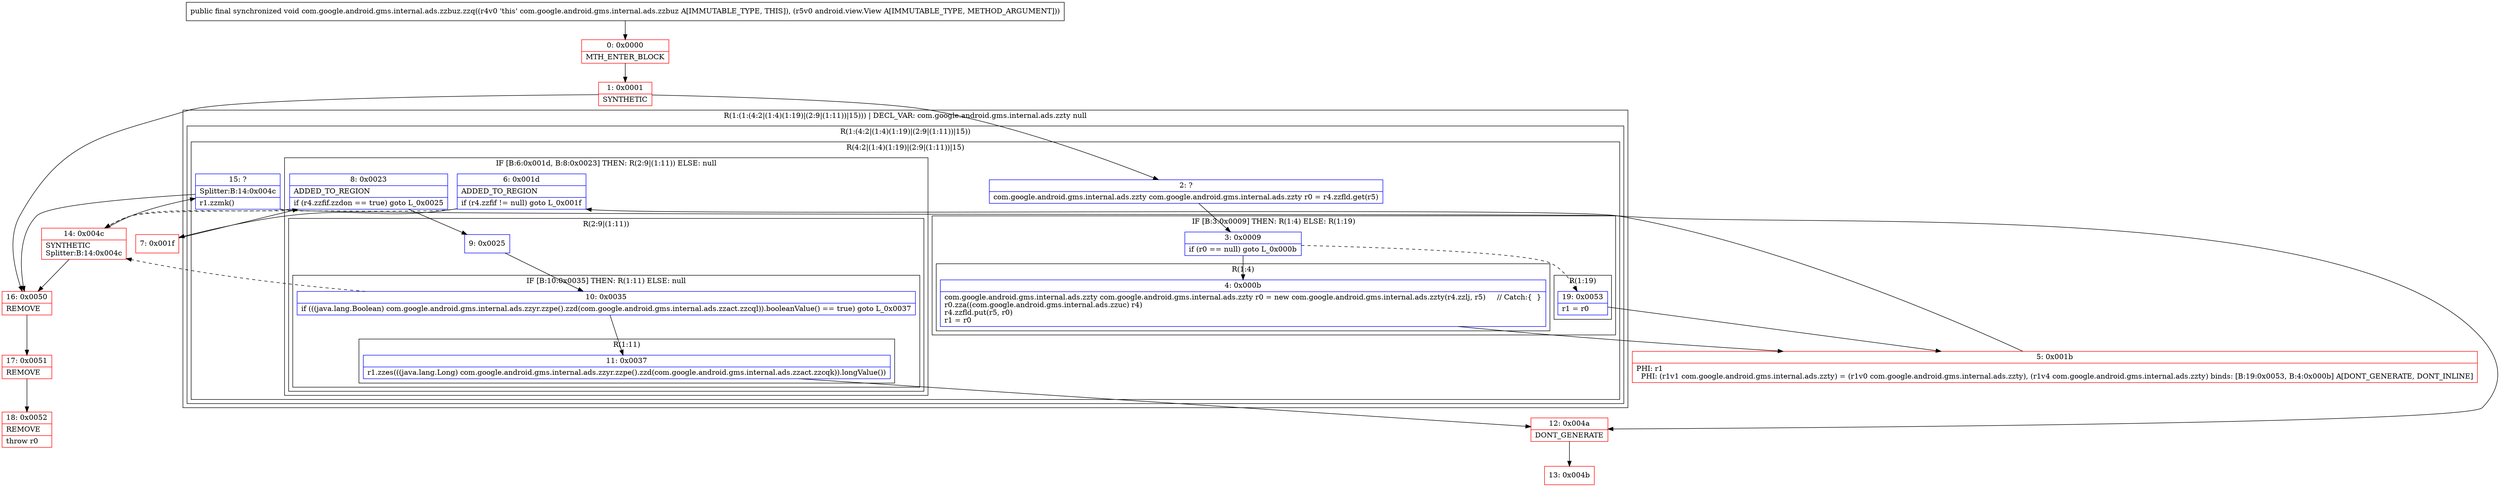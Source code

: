 digraph "CFG forcom.google.android.gms.internal.ads.zzbuz.zzq(Landroid\/view\/View;)V" {
subgraph cluster_Region_1820261535 {
label = "R(1:(1:(4:2|(1:4)(1:19)|(2:9|(1:11))|15))) | DECL_VAR: com.google.android.gms.internal.ads.zzty null\l";
node [shape=record,color=blue];
subgraph cluster_Region_291739676 {
label = "R(1:(4:2|(1:4)(1:19)|(2:9|(1:11))|15))";
node [shape=record,color=blue];
subgraph cluster_Region_862482033 {
label = "R(4:2|(1:4)(1:19)|(2:9|(1:11))|15)";
node [shape=record,color=blue];
Node_2 [shape=record,label="{2\:\ ?|com.google.android.gms.internal.ads.zzty com.google.android.gms.internal.ads.zzty r0 = r4.zzfld.get(r5)\l}"];
subgraph cluster_IfRegion_1297885661 {
label = "IF [B:3:0x0009] THEN: R(1:4) ELSE: R(1:19)";
node [shape=record,color=blue];
Node_3 [shape=record,label="{3\:\ 0x0009|if (r0 == null) goto L_0x000b\l}"];
subgraph cluster_Region_1850512681 {
label = "R(1:4)";
node [shape=record,color=blue];
Node_4 [shape=record,label="{4\:\ 0x000b|com.google.android.gms.internal.ads.zzty com.google.android.gms.internal.ads.zzty r0 = new com.google.android.gms.internal.ads.zzty(r4.zzlj, r5)     \/\/ Catch:\{  \}\lr0.zza((com.google.android.gms.internal.ads.zzuc) r4)\lr4.zzfld.put(r5, r0)\lr1 = r0\l}"];
}
subgraph cluster_Region_1791842927 {
label = "R(1:19)";
node [shape=record,color=blue];
Node_19 [shape=record,label="{19\:\ 0x0053|r1 = r0\l}"];
}
}
subgraph cluster_IfRegion_51216741 {
label = "IF [B:6:0x001d, B:8:0x0023] THEN: R(2:9|(1:11)) ELSE: null";
node [shape=record,color=blue];
Node_6 [shape=record,label="{6\:\ 0x001d|ADDED_TO_REGION\l|if (r4.zzfif != null) goto L_0x001f\l}"];
Node_8 [shape=record,label="{8\:\ 0x0023|ADDED_TO_REGION\l|if (r4.zzfif.zzdon == true) goto L_0x0025\l}"];
subgraph cluster_Region_828029217 {
label = "R(2:9|(1:11))";
node [shape=record,color=blue];
Node_9 [shape=record,label="{9\:\ 0x0025}"];
subgraph cluster_IfRegion_719008145 {
label = "IF [B:10:0x0035] THEN: R(1:11) ELSE: null";
node [shape=record,color=blue];
Node_10 [shape=record,label="{10\:\ 0x0035|if (((java.lang.Boolean) com.google.android.gms.internal.ads.zzyr.zzpe().zzd(com.google.android.gms.internal.ads.zzact.zzcql)).booleanValue() == true) goto L_0x0037\l}"];
subgraph cluster_Region_670433198 {
label = "R(1:11)";
node [shape=record,color=blue];
Node_11 [shape=record,label="{11\:\ 0x0037|r1.zzes(((java.lang.Long) com.google.android.gms.internal.ads.zzyr.zzpe().zzd(com.google.android.gms.internal.ads.zzact.zzcqk)).longValue())\l}"];
}
}
}
}
Node_15 [shape=record,label="{15\:\ ?|Splitter:B:14:0x004c\l|r1.zzmk()\l}"];
}
}
}
Node_0 [shape=record,color=red,label="{0\:\ 0x0000|MTH_ENTER_BLOCK\l}"];
Node_1 [shape=record,color=red,label="{1\:\ 0x0001|SYNTHETIC\l}"];
Node_5 [shape=record,color=red,label="{5\:\ 0x001b|PHI: r1 \l  PHI: (r1v1 com.google.android.gms.internal.ads.zzty) = (r1v0 com.google.android.gms.internal.ads.zzty), (r1v4 com.google.android.gms.internal.ads.zzty) binds: [B:19:0x0053, B:4:0x000b] A[DONT_GENERATE, DONT_INLINE]\l}"];
Node_7 [shape=record,color=red,label="{7\:\ 0x001f}"];
Node_12 [shape=record,color=red,label="{12\:\ 0x004a|DONT_GENERATE\l}"];
Node_13 [shape=record,color=red,label="{13\:\ 0x004b}"];
Node_14 [shape=record,color=red,label="{14\:\ 0x004c|SYNTHETIC\lSplitter:B:14:0x004c\l}"];
Node_16 [shape=record,color=red,label="{16\:\ 0x0050|REMOVE\l}"];
Node_17 [shape=record,color=red,label="{17\:\ 0x0051|REMOVE\l}"];
Node_18 [shape=record,color=red,label="{18\:\ 0x0052|REMOVE\l|throw r0\l}"];
MethodNode[shape=record,label="{public final synchronized void com.google.android.gms.internal.ads.zzbuz.zzq((r4v0 'this' com.google.android.gms.internal.ads.zzbuz A[IMMUTABLE_TYPE, THIS]), (r5v0 android.view.View A[IMMUTABLE_TYPE, METHOD_ARGUMENT])) }"];
MethodNode -> Node_0;
Node_2 -> Node_3;
Node_3 -> Node_4;
Node_3 -> Node_19[style=dashed];
Node_4 -> Node_5;
Node_19 -> Node_5;
Node_6 -> Node_7;
Node_6 -> Node_14[style=dashed];
Node_8 -> Node_9;
Node_8 -> Node_14[style=dashed];
Node_9 -> Node_10;
Node_10 -> Node_11;
Node_10 -> Node_14[style=dashed];
Node_11 -> Node_12;
Node_15 -> Node_16;
Node_15 -> Node_12;
Node_0 -> Node_1;
Node_1 -> Node_2;
Node_1 -> Node_16;
Node_5 -> Node_6;
Node_7 -> Node_8;
Node_12 -> Node_13;
Node_14 -> Node_15;
Node_14 -> Node_16;
Node_16 -> Node_17;
Node_17 -> Node_18;
}

